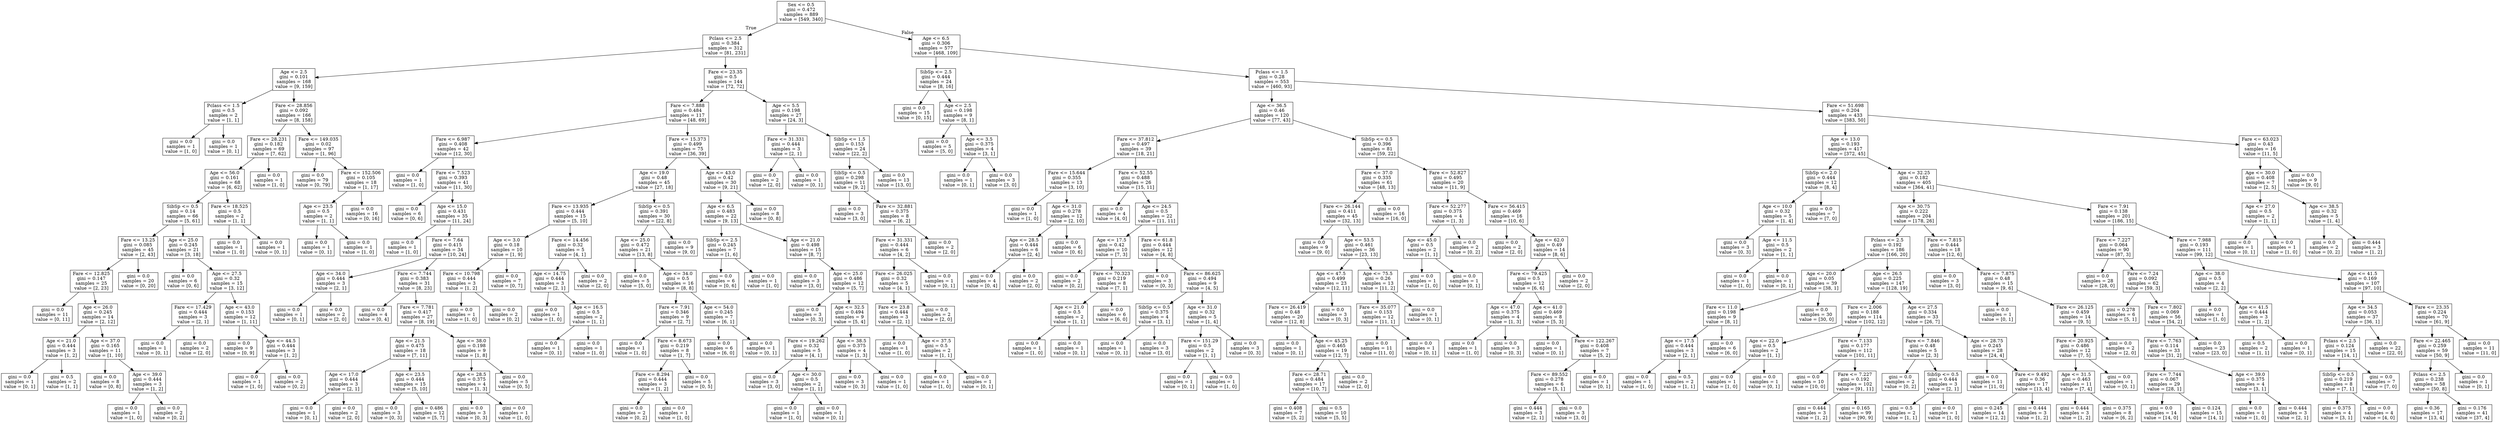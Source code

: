 digraph Tree {
node [shape=box] ;
0 [label="Sex <= 0.5\ngini = 0.472\nsamples = 889\nvalue = [549, 340]"] ;
1 [label="Pclass <= 2.5\ngini = 0.384\nsamples = 312\nvalue = [81, 231]"] ;
0 -> 1 [labeldistance=2.5, labelangle=45, headlabel="True"] ;
2 [label="Age <= 2.5\ngini = 0.101\nsamples = 168\nvalue = [9, 159]"] ;
1 -> 2 ;
3 [label="Pclass <= 1.5\ngini = 0.5\nsamples = 2\nvalue = [1, 1]"] ;
2 -> 3 ;
4 [label="gini = 0.0\nsamples = 1\nvalue = [1, 0]"] ;
3 -> 4 ;
5 [label="gini = 0.0\nsamples = 1\nvalue = [0, 1]"] ;
3 -> 5 ;
6 [label="Fare <= 28.856\ngini = 0.092\nsamples = 166\nvalue = [8, 158]"] ;
2 -> 6 ;
7 [label="Fare <= 28.231\ngini = 0.182\nsamples = 69\nvalue = [7, 62]"] ;
6 -> 7 ;
8 [label="Age <= 56.0\ngini = 0.161\nsamples = 68\nvalue = [6, 62]"] ;
7 -> 8 ;
9 [label="SibSp <= 0.5\ngini = 0.14\nsamples = 66\nvalue = [5, 61]"] ;
8 -> 9 ;
10 [label="Fare <= 13.25\ngini = 0.085\nsamples = 45\nvalue = [2, 43]"] ;
9 -> 10 ;
11 [label="Fare <= 12.825\ngini = 0.147\nsamples = 25\nvalue = [2, 23]"] ;
10 -> 11 ;
12 [label="gini = 0.0\nsamples = 11\nvalue = [0, 11]"] ;
11 -> 12 ;
13 [label="Age <= 26.0\ngini = 0.245\nsamples = 14\nvalue = [2, 12]"] ;
11 -> 13 ;
14 [label="Age <= 21.0\ngini = 0.444\nsamples = 3\nvalue = [1, 2]"] ;
13 -> 14 ;
15 [label="gini = 0.0\nsamples = 1\nvalue = [0, 1]"] ;
14 -> 15 ;
16 [label="gini = 0.5\nsamples = 2\nvalue = [1, 1]"] ;
14 -> 16 ;
17 [label="Age <= 37.0\ngini = 0.165\nsamples = 11\nvalue = [1, 10]"] ;
13 -> 17 ;
18 [label="gini = 0.0\nsamples = 8\nvalue = [0, 8]"] ;
17 -> 18 ;
19 [label="Age <= 39.0\ngini = 0.444\nsamples = 3\nvalue = [1, 2]"] ;
17 -> 19 ;
20 [label="gini = 0.0\nsamples = 1\nvalue = [1, 0]"] ;
19 -> 20 ;
21 [label="gini = 0.0\nsamples = 2\nvalue = [0, 2]"] ;
19 -> 21 ;
22 [label="gini = 0.0\nsamples = 20\nvalue = [0, 20]"] ;
10 -> 22 ;
23 [label="Age <= 25.0\ngini = 0.245\nsamples = 21\nvalue = [3, 18]"] ;
9 -> 23 ;
24 [label="gini = 0.0\nsamples = 6\nvalue = [0, 6]"] ;
23 -> 24 ;
25 [label="Age <= 27.5\ngini = 0.32\nsamples = 15\nvalue = [3, 12]"] ;
23 -> 25 ;
26 [label="Fare <= 17.429\ngini = 0.444\nsamples = 3\nvalue = [2, 1]"] ;
25 -> 26 ;
27 [label="gini = 0.0\nsamples = 1\nvalue = [0, 1]"] ;
26 -> 27 ;
28 [label="gini = 0.0\nsamples = 2\nvalue = [2, 0]"] ;
26 -> 28 ;
29 [label="Age <= 43.0\ngini = 0.153\nsamples = 12\nvalue = [1, 11]"] ;
25 -> 29 ;
30 [label="gini = 0.0\nsamples = 9\nvalue = [0, 9]"] ;
29 -> 30 ;
31 [label="Age <= 44.5\ngini = 0.444\nsamples = 3\nvalue = [1, 2]"] ;
29 -> 31 ;
32 [label="gini = 0.0\nsamples = 1\nvalue = [1, 0]"] ;
31 -> 32 ;
33 [label="gini = 0.0\nsamples = 2\nvalue = [0, 2]"] ;
31 -> 33 ;
34 [label="Fare <= 18.525\ngini = 0.5\nsamples = 2\nvalue = [1, 1]"] ;
8 -> 34 ;
35 [label="gini = 0.0\nsamples = 1\nvalue = [1, 0]"] ;
34 -> 35 ;
36 [label="gini = 0.0\nsamples = 1\nvalue = [0, 1]"] ;
34 -> 36 ;
37 [label="gini = 0.0\nsamples = 1\nvalue = [1, 0]"] ;
7 -> 37 ;
38 [label="Fare <= 149.035\ngini = 0.02\nsamples = 97\nvalue = [1, 96]"] ;
6 -> 38 ;
39 [label="gini = 0.0\nsamples = 79\nvalue = [0, 79]"] ;
38 -> 39 ;
40 [label="Fare <= 152.506\ngini = 0.105\nsamples = 18\nvalue = [1, 17]"] ;
38 -> 40 ;
41 [label="Age <= 23.5\ngini = 0.5\nsamples = 2\nvalue = [1, 1]"] ;
40 -> 41 ;
42 [label="gini = 0.0\nsamples = 1\nvalue = [0, 1]"] ;
41 -> 42 ;
43 [label="gini = 0.0\nsamples = 1\nvalue = [1, 0]"] ;
41 -> 43 ;
44 [label="gini = 0.0\nsamples = 16\nvalue = [0, 16]"] ;
40 -> 44 ;
45 [label="Fare <= 23.35\ngini = 0.5\nsamples = 144\nvalue = [72, 72]"] ;
1 -> 45 ;
46 [label="Fare <= 7.888\ngini = 0.484\nsamples = 117\nvalue = [48, 69]"] ;
45 -> 46 ;
47 [label="Fare <= 6.987\ngini = 0.408\nsamples = 42\nvalue = [12, 30]"] ;
46 -> 47 ;
48 [label="gini = 0.0\nsamples = 1\nvalue = [1, 0]"] ;
47 -> 48 ;
49 [label="Fare <= 7.523\ngini = 0.393\nsamples = 41\nvalue = [11, 30]"] ;
47 -> 49 ;
50 [label="gini = 0.0\nsamples = 6\nvalue = [0, 6]"] ;
49 -> 50 ;
51 [label="Age <= 15.0\ngini = 0.431\nsamples = 35\nvalue = [11, 24]"] ;
49 -> 51 ;
52 [label="gini = 0.0\nsamples = 1\nvalue = [1, 0]"] ;
51 -> 52 ;
53 [label="Fare <= 7.64\ngini = 0.415\nsamples = 34\nvalue = [10, 24]"] ;
51 -> 53 ;
54 [label="Age <= 34.0\ngini = 0.444\nsamples = 3\nvalue = [2, 1]"] ;
53 -> 54 ;
55 [label="gini = 0.0\nsamples = 1\nvalue = [0, 1]"] ;
54 -> 55 ;
56 [label="gini = 0.0\nsamples = 2\nvalue = [2, 0]"] ;
54 -> 56 ;
57 [label="Fare <= 7.744\ngini = 0.383\nsamples = 31\nvalue = [8, 23]"] ;
53 -> 57 ;
58 [label="gini = 0.0\nsamples = 4\nvalue = [0, 4]"] ;
57 -> 58 ;
59 [label="Fare <= 7.781\ngini = 0.417\nsamples = 27\nvalue = [8, 19]"] ;
57 -> 59 ;
60 [label="Age <= 21.5\ngini = 0.475\nsamples = 18\nvalue = [7, 11]"] ;
59 -> 60 ;
61 [label="Age <= 17.0\ngini = 0.444\nsamples = 3\nvalue = [2, 1]"] ;
60 -> 61 ;
62 [label="gini = 0.0\nsamples = 1\nvalue = [0, 1]"] ;
61 -> 62 ;
63 [label="gini = 0.0\nsamples = 2\nvalue = [2, 0]"] ;
61 -> 63 ;
64 [label="Age <= 23.5\ngini = 0.444\nsamples = 15\nvalue = [5, 10]"] ;
60 -> 64 ;
65 [label="gini = 0.0\nsamples = 3\nvalue = [0, 3]"] ;
64 -> 65 ;
66 [label="gini = 0.486\nsamples = 12\nvalue = [5, 7]"] ;
64 -> 66 ;
67 [label="Age <= 38.0\ngini = 0.198\nsamples = 9\nvalue = [1, 8]"] ;
59 -> 67 ;
68 [label="Age <= 28.5\ngini = 0.375\nsamples = 4\nvalue = [1, 3]"] ;
67 -> 68 ;
69 [label="gini = 0.0\nsamples = 3\nvalue = [0, 3]"] ;
68 -> 69 ;
70 [label="gini = 0.0\nsamples = 1\nvalue = [1, 0]"] ;
68 -> 70 ;
71 [label="gini = 0.0\nsamples = 5\nvalue = [0, 5]"] ;
67 -> 71 ;
72 [label="Fare <= 15.373\ngini = 0.499\nsamples = 75\nvalue = [36, 39]"] ;
46 -> 72 ;
73 [label="Age <= 19.0\ngini = 0.48\nsamples = 45\nvalue = [27, 18]"] ;
72 -> 73 ;
74 [label="Fare <= 13.935\ngini = 0.444\nsamples = 15\nvalue = [5, 10]"] ;
73 -> 74 ;
75 [label="Age <= 3.0\ngini = 0.18\nsamples = 10\nvalue = [1, 9]"] ;
74 -> 75 ;
76 [label="Fare <= 10.798\ngini = 0.444\nsamples = 3\nvalue = [1, 2]"] ;
75 -> 76 ;
77 [label="gini = 0.0\nsamples = 1\nvalue = [1, 0]"] ;
76 -> 77 ;
78 [label="gini = 0.0\nsamples = 2\nvalue = [0, 2]"] ;
76 -> 78 ;
79 [label="gini = 0.0\nsamples = 7\nvalue = [0, 7]"] ;
75 -> 79 ;
80 [label="Fare <= 14.456\ngini = 0.32\nsamples = 5\nvalue = [4, 1]"] ;
74 -> 80 ;
81 [label="Age <= 14.75\ngini = 0.444\nsamples = 3\nvalue = [2, 1]"] ;
80 -> 81 ;
82 [label="gini = 0.0\nsamples = 1\nvalue = [1, 0]"] ;
81 -> 82 ;
83 [label="Age <= 16.5\ngini = 0.5\nsamples = 2\nvalue = [1, 1]"] ;
81 -> 83 ;
84 [label="gini = 0.0\nsamples = 1\nvalue = [0, 1]"] ;
83 -> 84 ;
85 [label="gini = 0.0\nsamples = 1\nvalue = [1, 0]"] ;
83 -> 85 ;
86 [label="gini = 0.0\nsamples = 2\nvalue = [2, 0]"] ;
80 -> 86 ;
87 [label="SibSp <= 0.5\ngini = 0.391\nsamples = 30\nvalue = [22, 8]"] ;
73 -> 87 ;
88 [label="Age <= 25.0\ngini = 0.472\nsamples = 21\nvalue = [13, 8]"] ;
87 -> 88 ;
89 [label="gini = 0.0\nsamples = 5\nvalue = [5, 0]"] ;
88 -> 89 ;
90 [label="Age <= 34.0\ngini = 0.5\nsamples = 16\nvalue = [8, 8]"] ;
88 -> 90 ;
91 [label="Fare <= 7.91\ngini = 0.346\nsamples = 9\nvalue = [2, 7]"] ;
90 -> 91 ;
92 [label="gini = 0.0\nsamples = 1\nvalue = [1, 0]"] ;
91 -> 92 ;
93 [label="Fare <= 8.673\ngini = 0.219\nsamples = 8\nvalue = [1, 7]"] ;
91 -> 93 ;
94 [label="Fare <= 8.294\ngini = 0.444\nsamples = 3\nvalue = [1, 2]"] ;
93 -> 94 ;
95 [label="gini = 0.0\nsamples = 2\nvalue = [0, 2]"] ;
94 -> 95 ;
96 [label="gini = 0.0\nsamples = 1\nvalue = [1, 0]"] ;
94 -> 96 ;
97 [label="gini = 0.0\nsamples = 5\nvalue = [0, 5]"] ;
93 -> 97 ;
98 [label="Age <= 54.0\ngini = 0.245\nsamples = 7\nvalue = [6, 1]"] ;
90 -> 98 ;
99 [label="gini = 0.0\nsamples = 6\nvalue = [6, 0]"] ;
98 -> 99 ;
100 [label="gini = 0.0\nsamples = 1\nvalue = [0, 1]"] ;
98 -> 100 ;
101 [label="gini = 0.0\nsamples = 9\nvalue = [9, 0]"] ;
87 -> 101 ;
102 [label="Age <= 43.0\ngini = 0.42\nsamples = 30\nvalue = [9, 21]"] ;
72 -> 102 ;
103 [label="Age <= 6.5\ngini = 0.483\nsamples = 22\nvalue = [9, 13]"] ;
102 -> 103 ;
104 [label="SibSp <= 2.5\ngini = 0.245\nsamples = 7\nvalue = [1, 6]"] ;
103 -> 104 ;
105 [label="gini = 0.0\nsamples = 6\nvalue = [0, 6]"] ;
104 -> 105 ;
106 [label="gini = 0.0\nsamples = 1\nvalue = [1, 0]"] ;
104 -> 106 ;
107 [label="Age <= 21.0\ngini = 0.498\nsamples = 15\nvalue = [8, 7]"] ;
103 -> 107 ;
108 [label="gini = 0.0\nsamples = 3\nvalue = [3, 0]"] ;
107 -> 108 ;
109 [label="Age <= 25.0\ngini = 0.486\nsamples = 12\nvalue = [5, 7]"] ;
107 -> 109 ;
110 [label="gini = 0.0\nsamples = 3\nvalue = [0, 3]"] ;
109 -> 110 ;
111 [label="Age <= 32.5\ngini = 0.494\nsamples = 9\nvalue = [5, 4]"] ;
109 -> 111 ;
112 [label="Fare <= 19.262\ngini = 0.32\nsamples = 5\nvalue = [4, 1]"] ;
111 -> 112 ;
113 [label="gini = 0.0\nsamples = 3\nvalue = [3, 0]"] ;
112 -> 113 ;
114 [label="Age <= 30.0\ngini = 0.5\nsamples = 2\nvalue = [1, 1]"] ;
112 -> 114 ;
115 [label="gini = 0.0\nsamples = 1\nvalue = [1, 0]"] ;
114 -> 115 ;
116 [label="gini = 0.0\nsamples = 1\nvalue = [0, 1]"] ;
114 -> 116 ;
117 [label="Age <= 38.5\ngini = 0.375\nsamples = 4\nvalue = [1, 3]"] ;
111 -> 117 ;
118 [label="gini = 0.0\nsamples = 3\nvalue = [0, 3]"] ;
117 -> 118 ;
119 [label="gini = 0.0\nsamples = 1\nvalue = [1, 0]"] ;
117 -> 119 ;
120 [label="gini = 0.0\nsamples = 8\nvalue = [0, 8]"] ;
102 -> 120 ;
121 [label="Age <= 5.5\ngini = 0.198\nsamples = 27\nvalue = [24, 3]"] ;
45 -> 121 ;
122 [label="Fare <= 31.331\ngini = 0.444\nsamples = 3\nvalue = [2, 1]"] ;
121 -> 122 ;
123 [label="gini = 0.0\nsamples = 2\nvalue = [2, 0]"] ;
122 -> 123 ;
124 [label="gini = 0.0\nsamples = 1\nvalue = [0, 1]"] ;
122 -> 124 ;
125 [label="SibSp <= 1.5\ngini = 0.153\nsamples = 24\nvalue = [22, 2]"] ;
121 -> 125 ;
126 [label="SibSp <= 0.5\ngini = 0.298\nsamples = 11\nvalue = [9, 2]"] ;
125 -> 126 ;
127 [label="gini = 0.0\nsamples = 3\nvalue = [3, 0]"] ;
126 -> 127 ;
128 [label="Fare <= 32.881\ngini = 0.375\nsamples = 8\nvalue = [6, 2]"] ;
126 -> 128 ;
129 [label="Fare <= 31.331\ngini = 0.444\nsamples = 6\nvalue = [4, 2]"] ;
128 -> 129 ;
130 [label="Fare <= 26.025\ngini = 0.32\nsamples = 5\nvalue = [4, 1]"] ;
129 -> 130 ;
131 [label="Fare <= 23.8\ngini = 0.444\nsamples = 3\nvalue = [2, 1]"] ;
130 -> 131 ;
132 [label="gini = 0.0\nsamples = 1\nvalue = [1, 0]"] ;
131 -> 132 ;
133 [label="Age <= 37.5\ngini = 0.5\nsamples = 2\nvalue = [1, 1]"] ;
131 -> 133 ;
134 [label="gini = 0.0\nsamples = 1\nvalue = [1, 0]"] ;
133 -> 134 ;
135 [label="gini = 0.0\nsamples = 1\nvalue = [0, 1]"] ;
133 -> 135 ;
136 [label="gini = 0.0\nsamples = 2\nvalue = [2, 0]"] ;
130 -> 136 ;
137 [label="gini = 0.0\nsamples = 1\nvalue = [0, 1]"] ;
129 -> 137 ;
138 [label="gini = 0.0\nsamples = 2\nvalue = [2, 0]"] ;
128 -> 138 ;
139 [label="gini = 0.0\nsamples = 13\nvalue = [13, 0]"] ;
125 -> 139 ;
140 [label="Age <= 6.5\ngini = 0.306\nsamples = 577\nvalue = [468, 109]"] ;
0 -> 140 [labeldistance=2.5, labelangle=-45, headlabel="False"] ;
141 [label="SibSp <= 2.5\ngini = 0.444\nsamples = 24\nvalue = [8, 16]"] ;
140 -> 141 ;
142 [label="gini = 0.0\nsamples = 15\nvalue = [0, 15]"] ;
141 -> 142 ;
143 [label="Age <= 2.5\ngini = 0.198\nsamples = 9\nvalue = [8, 1]"] ;
141 -> 143 ;
144 [label="gini = 0.0\nsamples = 5\nvalue = [5, 0]"] ;
143 -> 144 ;
145 [label="Age <= 3.5\ngini = 0.375\nsamples = 4\nvalue = [3, 1]"] ;
143 -> 145 ;
146 [label="gini = 0.0\nsamples = 1\nvalue = [0, 1]"] ;
145 -> 146 ;
147 [label="gini = 0.0\nsamples = 3\nvalue = [3, 0]"] ;
145 -> 147 ;
148 [label="Pclass <= 1.5\ngini = 0.28\nsamples = 553\nvalue = [460, 93]"] ;
140 -> 148 ;
149 [label="Age <= 36.5\ngini = 0.46\nsamples = 120\nvalue = [77, 43]"] ;
148 -> 149 ;
150 [label="Fare <= 37.812\ngini = 0.497\nsamples = 39\nvalue = [18, 21]"] ;
149 -> 150 ;
151 [label="Fare <= 15.644\ngini = 0.355\nsamples = 13\nvalue = [3, 10]"] ;
150 -> 151 ;
152 [label="gini = 0.0\nsamples = 1\nvalue = [1, 0]"] ;
151 -> 152 ;
153 [label="Age <= 31.0\ngini = 0.278\nsamples = 12\nvalue = [2, 10]"] ;
151 -> 153 ;
154 [label="Age <= 28.5\ngini = 0.444\nsamples = 6\nvalue = [2, 4]"] ;
153 -> 154 ;
155 [label="gini = 0.0\nsamples = 4\nvalue = [0, 4]"] ;
154 -> 155 ;
156 [label="gini = 0.0\nsamples = 2\nvalue = [2, 0]"] ;
154 -> 156 ;
157 [label="gini = 0.0\nsamples = 6\nvalue = [0, 6]"] ;
153 -> 157 ;
158 [label="Fare <= 52.55\ngini = 0.488\nsamples = 26\nvalue = [15, 11]"] ;
150 -> 158 ;
159 [label="gini = 0.0\nsamples = 4\nvalue = [4, 0]"] ;
158 -> 159 ;
160 [label="Age <= 24.5\ngini = 0.5\nsamples = 22\nvalue = [11, 11]"] ;
158 -> 160 ;
161 [label="Age <= 17.5\ngini = 0.42\nsamples = 10\nvalue = [7, 3]"] ;
160 -> 161 ;
162 [label="gini = 0.0\nsamples = 2\nvalue = [0, 2]"] ;
161 -> 162 ;
163 [label="Fare <= 70.323\ngini = 0.219\nsamples = 8\nvalue = [7, 1]"] ;
161 -> 163 ;
164 [label="Age <= 21.0\ngini = 0.5\nsamples = 2\nvalue = [1, 1]"] ;
163 -> 164 ;
165 [label="gini = 0.0\nsamples = 1\nvalue = [1, 0]"] ;
164 -> 165 ;
166 [label="gini = 0.0\nsamples = 1\nvalue = [0, 1]"] ;
164 -> 166 ;
167 [label="gini = 0.0\nsamples = 6\nvalue = [6, 0]"] ;
163 -> 167 ;
168 [label="Fare <= 61.8\ngini = 0.444\nsamples = 12\nvalue = [4, 8]"] ;
160 -> 168 ;
169 [label="gini = 0.0\nsamples = 3\nvalue = [0, 3]"] ;
168 -> 169 ;
170 [label="Fare <= 86.625\ngini = 0.494\nsamples = 9\nvalue = [4, 5]"] ;
168 -> 170 ;
171 [label="SibSp <= 0.5\ngini = 0.375\nsamples = 4\nvalue = [3, 1]"] ;
170 -> 171 ;
172 [label="gini = 0.0\nsamples = 1\nvalue = [0, 1]"] ;
171 -> 172 ;
173 [label="gini = 0.0\nsamples = 3\nvalue = [3, 0]"] ;
171 -> 173 ;
174 [label="Age <= 31.0\ngini = 0.32\nsamples = 5\nvalue = [1, 4]"] ;
170 -> 174 ;
175 [label="Fare <= 151.29\ngini = 0.5\nsamples = 2\nvalue = [1, 1]"] ;
174 -> 175 ;
176 [label="gini = 0.0\nsamples = 1\nvalue = [0, 1]"] ;
175 -> 176 ;
177 [label="gini = 0.0\nsamples = 1\nvalue = [1, 0]"] ;
175 -> 177 ;
178 [label="gini = 0.0\nsamples = 3\nvalue = [0, 3]"] ;
174 -> 178 ;
179 [label="SibSp <= 0.5\ngini = 0.396\nsamples = 81\nvalue = [59, 22]"] ;
149 -> 179 ;
180 [label="Fare <= 37.0\ngini = 0.335\nsamples = 61\nvalue = [48, 13]"] ;
179 -> 180 ;
181 [label="Fare <= 26.144\ngini = 0.411\nsamples = 45\nvalue = [32, 13]"] ;
180 -> 181 ;
182 [label="gini = 0.0\nsamples = 9\nvalue = [9, 0]"] ;
181 -> 182 ;
183 [label="Age <= 53.5\ngini = 0.461\nsamples = 36\nvalue = [23, 13]"] ;
181 -> 183 ;
184 [label="Age <= 47.5\ngini = 0.499\nsamples = 23\nvalue = [12, 11]"] ;
183 -> 184 ;
185 [label="Fare <= 26.419\ngini = 0.48\nsamples = 20\nvalue = [12, 8]"] ;
184 -> 185 ;
186 [label="gini = 0.0\nsamples = 1\nvalue = [0, 1]"] ;
185 -> 186 ;
187 [label="Age <= 45.25\ngini = 0.465\nsamples = 19\nvalue = [12, 7]"] ;
185 -> 187 ;
188 [label="Fare <= 28.71\ngini = 0.484\nsamples = 17\nvalue = [10, 7]"] ;
187 -> 188 ;
189 [label="gini = 0.408\nsamples = 7\nvalue = [5, 2]"] ;
188 -> 189 ;
190 [label="gini = 0.5\nsamples = 10\nvalue = [5, 5]"] ;
188 -> 190 ;
191 [label="gini = 0.0\nsamples = 2\nvalue = [2, 0]"] ;
187 -> 191 ;
192 [label="gini = 0.0\nsamples = 3\nvalue = [0, 3]"] ;
184 -> 192 ;
193 [label="Age <= 75.5\ngini = 0.26\nsamples = 13\nvalue = [11, 2]"] ;
183 -> 193 ;
194 [label="Fare <= 35.077\ngini = 0.153\nsamples = 12\nvalue = [11, 1]"] ;
193 -> 194 ;
195 [label="gini = 0.0\nsamples = 11\nvalue = [11, 0]"] ;
194 -> 195 ;
196 [label="gini = 0.0\nsamples = 1\nvalue = [0, 1]"] ;
194 -> 196 ;
197 [label="gini = 0.0\nsamples = 1\nvalue = [0, 1]"] ;
193 -> 197 ;
198 [label="gini = 0.0\nsamples = 16\nvalue = [16, 0]"] ;
180 -> 198 ;
199 [label="Fare <= 52.827\ngini = 0.495\nsamples = 20\nvalue = [11, 9]"] ;
179 -> 199 ;
200 [label="Fare <= 52.277\ngini = 0.375\nsamples = 4\nvalue = [1, 3]"] ;
199 -> 200 ;
201 [label="Age <= 45.0\ngini = 0.5\nsamples = 2\nvalue = [1, 1]"] ;
200 -> 201 ;
202 [label="gini = 0.0\nsamples = 1\nvalue = [1, 0]"] ;
201 -> 202 ;
203 [label="gini = 0.0\nsamples = 1\nvalue = [0, 1]"] ;
201 -> 203 ;
204 [label="gini = 0.0\nsamples = 2\nvalue = [0, 2]"] ;
200 -> 204 ;
205 [label="Fare <= 56.415\ngini = 0.469\nsamples = 16\nvalue = [10, 6]"] ;
199 -> 205 ;
206 [label="gini = 0.0\nsamples = 2\nvalue = [2, 0]"] ;
205 -> 206 ;
207 [label="Age <= 62.0\ngini = 0.49\nsamples = 14\nvalue = [8, 6]"] ;
205 -> 207 ;
208 [label="Fare <= 79.425\ngini = 0.5\nsamples = 12\nvalue = [6, 6]"] ;
207 -> 208 ;
209 [label="Age <= 47.0\ngini = 0.375\nsamples = 4\nvalue = [1, 3]"] ;
208 -> 209 ;
210 [label="gini = 0.0\nsamples = 1\nvalue = [1, 0]"] ;
209 -> 210 ;
211 [label="gini = 0.0\nsamples = 3\nvalue = [0, 3]"] ;
209 -> 211 ;
212 [label="Age <= 41.0\ngini = 0.469\nsamples = 8\nvalue = [5, 3]"] ;
208 -> 212 ;
213 [label="gini = 0.0\nsamples = 1\nvalue = [0, 1]"] ;
212 -> 213 ;
214 [label="Fare <= 122.267\ngini = 0.408\nsamples = 7\nvalue = [5, 2]"] ;
212 -> 214 ;
215 [label="Fare <= 89.552\ngini = 0.278\nsamples = 6\nvalue = [5, 1]"] ;
214 -> 215 ;
216 [label="gini = 0.444\nsamples = 3\nvalue = [2, 1]"] ;
215 -> 216 ;
217 [label="gini = 0.0\nsamples = 3\nvalue = [3, 0]"] ;
215 -> 217 ;
218 [label="gini = 0.0\nsamples = 1\nvalue = [0, 1]"] ;
214 -> 218 ;
219 [label="gini = 0.0\nsamples = 2\nvalue = [2, 0]"] ;
207 -> 219 ;
220 [label="Fare <= 51.698\ngini = 0.204\nsamples = 433\nvalue = [383, 50]"] ;
148 -> 220 ;
221 [label="Age <= 13.0\ngini = 0.193\nsamples = 417\nvalue = [372, 45]"] ;
220 -> 221 ;
222 [label="SibSp <= 2.0\ngini = 0.444\nsamples = 12\nvalue = [8, 4]"] ;
221 -> 222 ;
223 [label="Age <= 10.0\ngini = 0.32\nsamples = 5\nvalue = [1, 4]"] ;
222 -> 223 ;
224 [label="gini = 0.0\nsamples = 3\nvalue = [0, 3]"] ;
223 -> 224 ;
225 [label="Age <= 11.5\ngini = 0.5\nsamples = 2\nvalue = [1, 1]"] ;
223 -> 225 ;
226 [label="gini = 0.0\nsamples = 1\nvalue = [1, 0]"] ;
225 -> 226 ;
227 [label="gini = 0.0\nsamples = 1\nvalue = [0, 1]"] ;
225 -> 227 ;
228 [label="gini = 0.0\nsamples = 7\nvalue = [7, 0]"] ;
222 -> 228 ;
229 [label="Age <= 32.25\ngini = 0.182\nsamples = 405\nvalue = [364, 41]"] ;
221 -> 229 ;
230 [label="Age <= 30.75\ngini = 0.222\nsamples = 204\nvalue = [178, 26]"] ;
229 -> 230 ;
231 [label="Pclass <= 2.5\ngini = 0.192\nsamples = 186\nvalue = [166, 20]"] ;
230 -> 231 ;
232 [label="Age <= 20.0\ngini = 0.05\nsamples = 39\nvalue = [38, 1]"] ;
231 -> 232 ;
233 [label="Fare <= 11.0\ngini = 0.198\nsamples = 9\nvalue = [8, 1]"] ;
232 -> 233 ;
234 [label="Age <= 17.5\ngini = 0.444\nsamples = 3\nvalue = [2, 1]"] ;
233 -> 234 ;
235 [label="gini = 0.0\nsamples = 1\nvalue = [1, 0]"] ;
234 -> 235 ;
236 [label="gini = 0.5\nsamples = 2\nvalue = [1, 1]"] ;
234 -> 236 ;
237 [label="gini = 0.0\nsamples = 6\nvalue = [6, 0]"] ;
233 -> 237 ;
238 [label="gini = 0.0\nsamples = 30\nvalue = [30, 0]"] ;
232 -> 238 ;
239 [label="Age <= 26.5\ngini = 0.225\nsamples = 147\nvalue = [128, 19]"] ;
231 -> 239 ;
240 [label="Fare <= 2.006\ngini = 0.188\nsamples = 114\nvalue = [102, 12]"] ;
239 -> 240 ;
241 [label="Age <= 22.0\ngini = 0.5\nsamples = 2\nvalue = [1, 1]"] ;
240 -> 241 ;
242 [label="gini = 0.0\nsamples = 1\nvalue = [1, 0]"] ;
241 -> 242 ;
243 [label="gini = 0.0\nsamples = 1\nvalue = [0, 1]"] ;
241 -> 243 ;
244 [label="Fare <= 7.133\ngini = 0.177\nsamples = 112\nvalue = [101, 11]"] ;
240 -> 244 ;
245 [label="gini = 0.0\nsamples = 10\nvalue = [10, 0]"] ;
244 -> 245 ;
246 [label="Fare <= 7.227\ngini = 0.192\nsamples = 102\nvalue = [91, 11]"] ;
244 -> 246 ;
247 [label="gini = 0.444\nsamples = 3\nvalue = [1, 2]"] ;
246 -> 247 ;
248 [label="gini = 0.165\nsamples = 99\nvalue = [90, 9]"] ;
246 -> 248 ;
249 [label="Age <= 27.5\ngini = 0.334\nsamples = 33\nvalue = [26, 7]"] ;
239 -> 249 ;
250 [label="Fare <= 7.846\ngini = 0.48\nsamples = 5\nvalue = [2, 3]"] ;
249 -> 250 ;
251 [label="gini = 0.0\nsamples = 2\nvalue = [0, 2]"] ;
250 -> 251 ;
252 [label="SibSp <= 0.5\ngini = 0.444\nsamples = 3\nvalue = [2, 1]"] ;
250 -> 252 ;
253 [label="gini = 0.5\nsamples = 2\nvalue = [1, 1]"] ;
252 -> 253 ;
254 [label="gini = 0.0\nsamples = 1\nvalue = [1, 0]"] ;
252 -> 254 ;
255 [label="Age <= 28.75\ngini = 0.245\nsamples = 28\nvalue = [24, 4]"] ;
249 -> 255 ;
256 [label="gini = 0.0\nsamples = 11\nvalue = [11, 0]"] ;
255 -> 256 ;
257 [label="Fare <= 9.492\ngini = 0.36\nsamples = 17\nvalue = [13, 4]"] ;
255 -> 257 ;
258 [label="gini = 0.245\nsamples = 14\nvalue = [12, 2]"] ;
257 -> 258 ;
259 [label="gini = 0.444\nsamples = 3\nvalue = [1, 2]"] ;
257 -> 259 ;
260 [label="Fare <= 7.815\ngini = 0.444\nsamples = 18\nvalue = [12, 6]"] ;
230 -> 260 ;
261 [label="gini = 0.0\nsamples = 3\nvalue = [3, 0]"] ;
260 -> 261 ;
262 [label="Fare <= 7.875\ngini = 0.48\nsamples = 15\nvalue = [9, 6]"] ;
260 -> 262 ;
263 [label="gini = 0.0\nsamples = 1\nvalue = [0, 1]"] ;
262 -> 263 ;
264 [label="Fare <= 26.125\ngini = 0.459\nsamples = 14\nvalue = [9, 5]"] ;
262 -> 264 ;
265 [label="Fare <= 20.925\ngini = 0.486\nsamples = 12\nvalue = [7, 5]"] ;
264 -> 265 ;
266 [label="Age <= 31.5\ngini = 0.463\nsamples = 11\nvalue = [7, 4]"] ;
265 -> 266 ;
267 [label="gini = 0.444\nsamples = 3\nvalue = [1, 2]"] ;
266 -> 267 ;
268 [label="gini = 0.375\nsamples = 8\nvalue = [6, 2]"] ;
266 -> 268 ;
269 [label="gini = 0.0\nsamples = 1\nvalue = [0, 1]"] ;
265 -> 269 ;
270 [label="gini = 0.0\nsamples = 2\nvalue = [2, 0]"] ;
264 -> 270 ;
271 [label="Fare <= 7.91\ngini = 0.138\nsamples = 201\nvalue = [186, 15]"] ;
229 -> 271 ;
272 [label="Fare <= 7.227\ngini = 0.064\nsamples = 90\nvalue = [87, 3]"] ;
271 -> 272 ;
273 [label="gini = 0.0\nsamples = 28\nvalue = [28, 0]"] ;
272 -> 273 ;
274 [label="Fare <= 7.24\ngini = 0.092\nsamples = 62\nvalue = [59, 3]"] ;
272 -> 274 ;
275 [label="gini = 0.278\nsamples = 6\nvalue = [5, 1]"] ;
274 -> 275 ;
276 [label="Fare <= 7.802\ngini = 0.069\nsamples = 56\nvalue = [54, 2]"] ;
274 -> 276 ;
277 [label="Fare <= 7.763\ngini = 0.114\nsamples = 33\nvalue = [31, 2]"] ;
276 -> 277 ;
278 [label="Fare <= 7.744\ngini = 0.067\nsamples = 29\nvalue = [28, 1]"] ;
277 -> 278 ;
279 [label="gini = 0.0\nsamples = 14\nvalue = [14, 0]"] ;
278 -> 279 ;
280 [label="gini = 0.124\nsamples = 15\nvalue = [14, 1]"] ;
278 -> 280 ;
281 [label="Age <= 39.0\ngini = 0.375\nsamples = 4\nvalue = [3, 1]"] ;
277 -> 281 ;
282 [label="gini = 0.0\nsamples = 1\nvalue = [1, 0]"] ;
281 -> 282 ;
283 [label="gini = 0.444\nsamples = 3\nvalue = [2, 1]"] ;
281 -> 283 ;
284 [label="gini = 0.0\nsamples = 23\nvalue = [23, 0]"] ;
276 -> 284 ;
285 [label="Fare <= 7.988\ngini = 0.193\nsamples = 111\nvalue = [99, 12]"] ;
271 -> 285 ;
286 [label="Age <= 38.0\ngini = 0.5\nsamples = 4\nvalue = [2, 2]"] ;
285 -> 286 ;
287 [label="gini = 0.0\nsamples = 1\nvalue = [1, 0]"] ;
286 -> 287 ;
288 [label="Age <= 41.5\ngini = 0.444\nsamples = 3\nvalue = [1, 2]"] ;
286 -> 288 ;
289 [label="gini = 0.5\nsamples = 2\nvalue = [1, 1]"] ;
288 -> 289 ;
290 [label="gini = 0.0\nsamples = 1\nvalue = [0, 1]"] ;
288 -> 290 ;
291 [label="Age <= 41.5\ngini = 0.169\nsamples = 107\nvalue = [97, 10]"] ;
285 -> 291 ;
292 [label="Age <= 34.5\ngini = 0.053\nsamples = 37\nvalue = [36, 1]"] ;
291 -> 292 ;
293 [label="Pclass <= 2.5\ngini = 0.124\nsamples = 15\nvalue = [14, 1]"] ;
292 -> 293 ;
294 [label="SibSp <= 0.5\ngini = 0.219\nsamples = 8\nvalue = [7, 1]"] ;
293 -> 294 ;
295 [label="gini = 0.375\nsamples = 4\nvalue = [3, 1]"] ;
294 -> 295 ;
296 [label="gini = 0.0\nsamples = 4\nvalue = [4, 0]"] ;
294 -> 296 ;
297 [label="gini = 0.0\nsamples = 7\nvalue = [7, 0]"] ;
293 -> 297 ;
298 [label="gini = 0.0\nsamples = 22\nvalue = [22, 0]"] ;
292 -> 298 ;
299 [label="Fare <= 23.35\ngini = 0.224\nsamples = 70\nvalue = [61, 9]"] ;
291 -> 299 ;
300 [label="Fare <= 22.465\ngini = 0.259\nsamples = 59\nvalue = [50, 9]"] ;
299 -> 300 ;
301 [label="Pclass <= 2.5\ngini = 0.238\nsamples = 58\nvalue = [50, 8]"] ;
300 -> 301 ;
302 [label="gini = 0.36\nsamples = 17\nvalue = [13, 4]"] ;
301 -> 302 ;
303 [label="gini = 0.176\nsamples = 41\nvalue = [37, 4]"] ;
301 -> 303 ;
304 [label="gini = 0.0\nsamples = 1\nvalue = [0, 1]"] ;
300 -> 304 ;
305 [label="gini = 0.0\nsamples = 11\nvalue = [11, 0]"] ;
299 -> 305 ;
306 [label="Fare <= 63.023\ngini = 0.43\nsamples = 16\nvalue = [11, 5]"] ;
220 -> 306 ;
307 [label="Age <= 30.0\ngini = 0.408\nsamples = 7\nvalue = [2, 5]"] ;
306 -> 307 ;
308 [label="Age <= 27.0\ngini = 0.5\nsamples = 2\nvalue = [1, 1]"] ;
307 -> 308 ;
309 [label="gini = 0.0\nsamples = 1\nvalue = [0, 1]"] ;
308 -> 309 ;
310 [label="gini = 0.0\nsamples = 1\nvalue = [1, 0]"] ;
308 -> 310 ;
311 [label="Age <= 38.5\ngini = 0.32\nsamples = 5\nvalue = [1, 4]"] ;
307 -> 311 ;
312 [label="gini = 0.0\nsamples = 2\nvalue = [0, 2]"] ;
311 -> 312 ;
313 [label="gini = 0.444\nsamples = 3\nvalue = [1, 2]"] ;
311 -> 313 ;
314 [label="gini = 0.0\nsamples = 9\nvalue = [9, 0]"] ;
306 -> 314 ;
}
